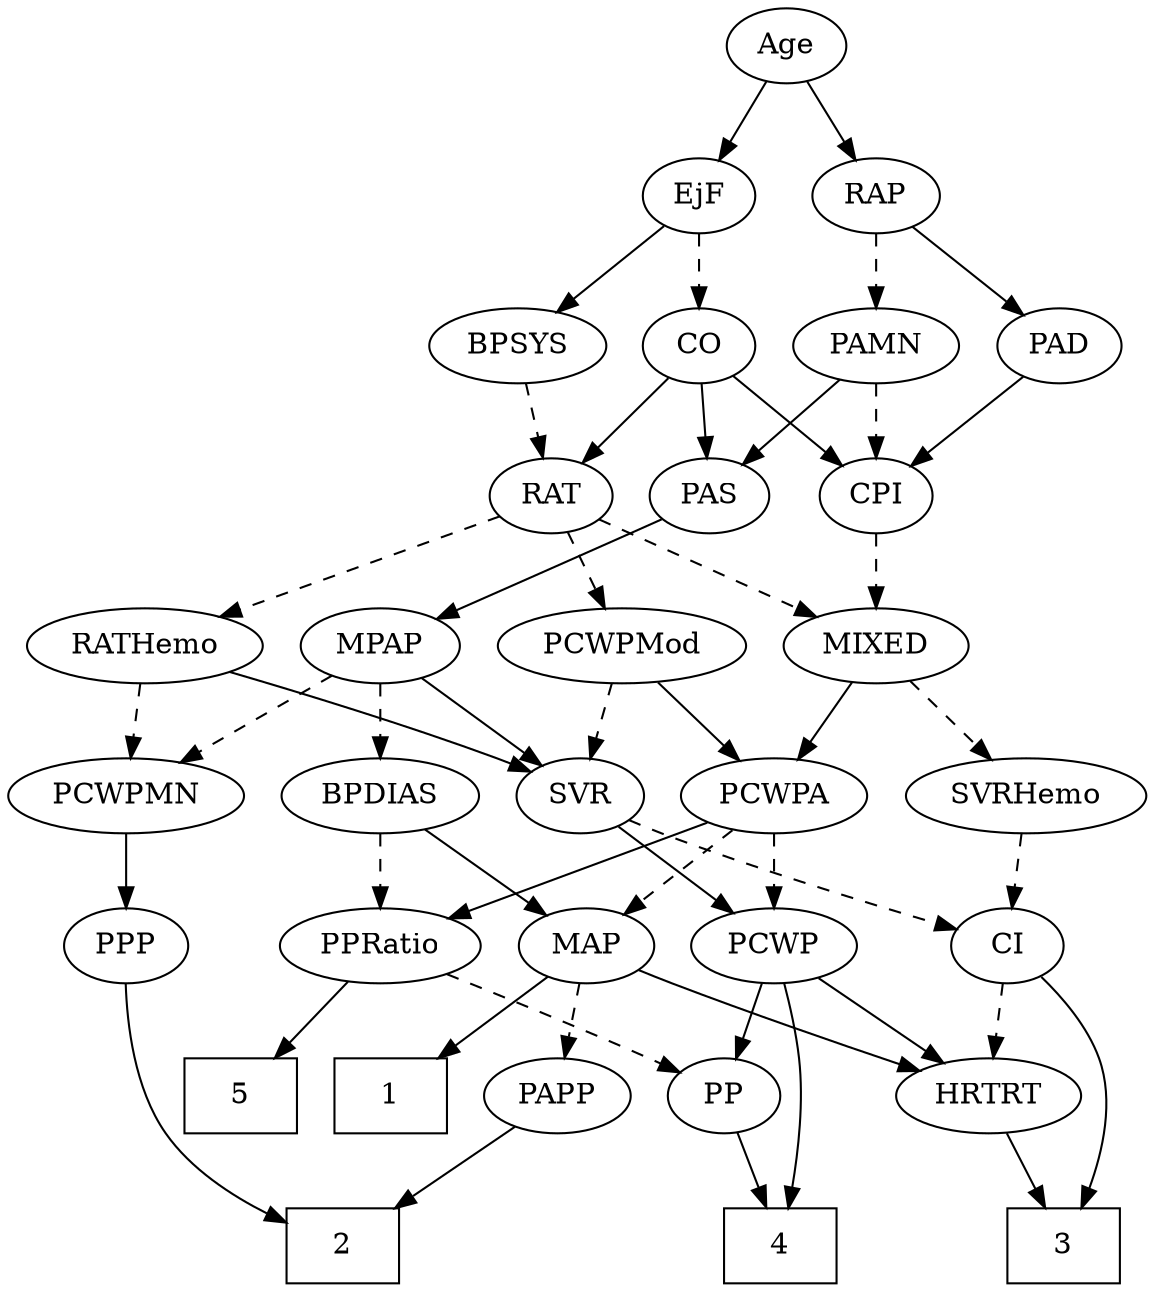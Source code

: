 strict digraph {
	graph [bb="0,0,496.09,612"];
	node [label="\N"];
	1	[height=0.5,
		pos="334.05,90",
		shape=box,
		width=0.75];
	2	[height=0.5,
		pos="441.05,18",
		shape=box,
		width=0.75];
	3	[height=0.5,
		pos="49.046,18",
		shape=box,
		width=0.75];
	4	[height=0.5,
		pos="153.05,18",
		shape=box,
		width=0.75];
	5	[height=0.5,
		pos="262.05,90",
		shape=box,
		width=0.75];
	Age	[height=0.5,
		pos="161.05,594",
		width=0.75];
	EjF	[height=0.5,
		pos="202.05,522",
		width=0.75];
	Age -> EjF	[pos="e,192.59,539.15 170.55,576.76 175.57,568.19 181.84,557.49 187.46,547.9",
		style=solid];
	RAP	[height=0.5,
		pos="121.05,522",
		width=0.77632];
	Age -> RAP	[pos="e,130.27,539.15 151.77,576.76 146.87,568.19 140.76,557.49 135.27,547.9",
		style=solid];
	BPSYS	[height=0.5,
		pos="285.05,450",
		width=1.0471];
	EjF -> BPSYS	[pos="e,267.24,466.01 218.44,507.17 230.1,497.34 246,483.93 259.33,472.69",
		style=solid];
	CO	[height=0.5,
		pos="202.05,450",
		width=0.75];
	EjF -> CO	[pos="e,202.05,468.1 202.05,503.7 202.05,495.98 202.05,486.71 202.05,478.11",
		style=dashed];
	PAD	[height=0.5,
		pos="38.046,450",
		width=0.79437];
	RAP -> PAD	[pos="e,54.41,464.8 104.65,507.17 92.597,497.01 76.024,483.03 62.426,471.56",
		style=solid];
	PAMN	[height=0.5,
		pos="121.05,450",
		width=1.011];
	RAP -> PAMN	[pos="e,121.05,468.1 121.05,503.7 121.05,495.98 121.05,486.71 121.05,478.11",
		style=dashed];
	MIXED	[height=0.5,
		pos="121.05,306",
		width=1.1193];
	PCWPA	[height=0.5,
		pos="234.05,234",
		width=1.1555];
	MIXED -> PCWPA	[pos="e,211.1,249.21 143.64,291 160.54,280.53 183.87,266.08 202.6,254.48",
		style=solid];
	SVRHemo	[height=0.5,
		pos="50.046,234",
		width=1.3902];
	MIXED -> SVRHemo	[pos="e,66.586,251.31 104.93,289.12 95.716,280.03 83.982,268.46 73.73,258.35",
		style=dashed];
	MPAP	[height=0.5,
		pos="336.05,306",
		width=0.97491];
	SVR	[height=0.5,
		pos="146.05,234",
		width=0.77632];
	MPAP -> SVR	[pos="e,167.78,245.48 309.13,294.36 303.51,292.2 297.6,289.99 292.05,288 244.01,270.8 230.52,270.68 183.05,252 181.17,251.26 179.25,250.48 \
177.33,249.67",
		style=solid];
	PCWPMN	[height=0.5,
		pos="446.05,234",
		width=1.3902];
	MPAP -> PCWPMN	[pos="e,422.62,249.91 357.25,291.5 373.35,281.26 395.75,267.01 414.02,255.38",
		style=dashed];
	BPDIAS	[height=0.5,
		pos="336.05,234",
		width=1.1735];
	MPAP -> BPDIAS	[pos="e,336.05,252.1 336.05,287.7 336.05,279.98 336.05,270.71 336.05,262.11",
		style=dashed];
	RAT	[height=0.5,
		pos="269.05,378",
		width=0.75827];
	BPSYS -> RAT	[pos="e,272.99,396.28 281.17,432.05 279.39,424.26 277.23,414.82 275.24,406.08",
		style=dashed];
	CPI	[height=0.5,
		pos="121.05,378",
		width=0.75];
	PAD -> CPI	[pos="e,104.96,392.56 54.444,435.17 66.686,424.85 83.598,410.58 97.316,399.01",
		style=solid];
	PAS	[height=0.5,
		pos="197.05,378",
		width=0.75];
	CO -> PAS	[pos="e,198.27,396.1 200.81,431.7 200.26,423.98 199.6,414.71 198.98,406.11",
		style=solid];
	CO -> CPI	[pos="e,137.02,392.8 186.04,435.17 174.28,425.01 158.11,411.03 144.84,399.56",
		style=solid];
	CO -> RAT	[pos="e,254.72,393.97 215.93,434.5 225.06,424.96 237.19,412.28 247.55,401.46",
		style=solid];
	PAS -> MPAP	[pos="e,311.82,319.2 217.86,366.52 240.25,355.24 276.2,337.14 302.57,323.86",
		style=solid];
	PAMN -> PAS	[pos="e,181.88,392.97 137.54,433.81 148.35,423.85 162.63,410.7 174.49,399.77",
		style=solid];
	PAMN -> CPI	[pos="e,121.05,396.1 121.05,431.7 121.05,423.98 121.05,414.71 121.05,406.11",
		style=dashed];
	RATHemo	[height=0.5,
		pos="438.05,306",
		width=1.3721];
	RATHemo -> SVR	[pos="e,167.21,245.82 401.69,293.71 394.55,291.68 387.09,289.67 380.05,288 293.44,267.45 267.92,278.79 183.05,252 180.91,251.33 178.74,\
250.56 176.56,249.73",
		style=solid];
	RATHemo -> PCWPMN	[pos="e,444.09,252.1 440.02,287.7 440.9,279.98 441.96,270.71 442.95,262.11",
		style=dashed];
	CPI -> MIXED	[pos="e,121.05,324.1 121.05,359.7 121.05,351.98 121.05,342.71 121.05,334.11",
		style=dashed];
	RAT -> MIXED	[pos="e,147.6,319.56 247.53,366.82 223.76,355.58 185.1,337.3 156.77,323.9",
		style=dashed];
	RAT -> RATHemo	[pos="e,406.58,320.03 291.49,367.7 318.37,356.57 363.94,337.69 397.14,323.94",
		style=dashed];
	PCWPMod	[height=0.5,
		pos="231.05,306",
		width=1.4443];
	RAT -> PCWPMod	[pos="e,240.34,324.12 260.23,360.76 255.76,352.53 250.22,342.32 245.17,333.02",
		style=dashed];
	PCWP	[height=0.5,
		pos="146.05,162",
		width=0.97491];
	SVR -> PCWP	[pos="e,146.05,180.1 146.05,215.7 146.05,207.98 146.05,198.71 146.05,190.11",
		style=solid];
	CI	[height=0.5,
		pos="58.046,162",
		width=0.75];
	SVR -> CI	[pos="e,74.662,176.22 129.08,219.5 115.97,209.08 97.631,194.49 82.872,182.75",
		style=dashed];
	PCWPMod -> SVR	[pos="e,162.68,248.7 211.76,289.12 199.51,279.03 183.55,265.88 170.42,255.07",
		style=dashed];
	PCWPMod -> PCWPA	[pos="e,233.31,252.1 231.79,287.7 232.12,279.98 232.52,270.71 232.88,262.11",
		style=solid];
	MAP	[height=0.5,
		pos="334.05,162",
		width=0.84854];
	PCWPA -> MAP	[pos="e,314.9,176.4 255.25,218.15 270.15,207.73 290.23,193.67 306.38,182.36",
		style=dashed];
	PPRatio	[height=0.5,
		pos="242.05,162",
		width=1.1013];
	PCWPA -> PPRatio	[pos="e,240.09,180.1 236.02,215.7 236.9,207.98 237.96,198.71 238.95,190.11",
		style=solid];
	PCWPA -> PCWP	[pos="e,164.2,177.44 214.95,217.81 202.48,207.89 186.02,194.8 172.32,183.9",
		style=dashed];
	PPP	[height=0.5,
		pos="459.05,162",
		width=0.75];
	PCWPMN -> PPP	[pos="e,455.87,180.1 449.26,215.7 450.69,207.98 452.41,198.71 454.01,190.11",
		style=solid];
	SVRHemo -> CI	[pos="e,56.091,180.1 52.023,215.7 52.905,207.98 53.964,198.71 54.947,190.11",
		style=dashed];
	BPDIAS -> MAP	[pos="e,334.53,180.1 335.55,215.7 335.33,207.98 335.07,198.71 334.82,190.11",
		style=solid];
	BPDIAS -> PPRatio	[pos="e,261.76,177.68 315.65,217.81 302.29,207.86 284.65,194.73 269.99,183.81",
		style=dashed];
	MAP -> 1	[pos="e,334.05,108.1 334.05,143.7 334.05,135.98 334.05,126.71 334.05,118.11",
		style=solid];
	PAPP	[height=0.5,
		pos="411.05,90",
		width=0.88464];
	MAP -> PAPP	[pos="e,394.85,105.73 350,146.5 360.77,136.71 375.17,123.61 387.28,112.6",
		style=dashed];
	HRTRT	[height=0.5,
		pos="67.046,90",
		width=1.1013];
	MAP -> HRTRT	[pos="e,103.17,97.875 309.71,150.67 303.67,148.31 297.17,145.92 291.05,144 230.44,124.96 158.72,109.13 113.06,99.862",
		style=solid];
	PP	[height=0.5,
		pos="190.05,90",
		width=0.75];
	PP -> 4	[pos="e,162.1,36.124 181.46,72.765 177.11,64.525 171.71,54.317 166.8,45.016",
		style=solid];
	PPP -> 2	[pos="e,445.16,36.089 458.34,143.87 457.45,125.89 455.59,96.857 452.05,72 450.83,63.496 449.08,54.308 447.34,46.008",
		style=solid];
	PPRatio -> 5	[pos="e,257.11,108.28 246.89,144.05 249.11,136.26 251.81,126.82 254.31,118.08",
		style=solid];
	PPRatio -> PP	[pos="e,201.68,106.67 229.99,144.76 223.39,135.89 215.11,124.74 207.79,114.89",
		style=dashed];
	PCWP -> 4	[pos="e,152.2,36.189 146.89,143.87 148.08,119.67 150.27,75.211 151.7,46.393",
		style=solid];
	PCWP -> PP	[pos="e,179.9,107.15 156.25,144.76 161.64,136.19 168.36,125.49 174.39,115.9",
		style=solid];
	PCWP -> HRTRT	[pos="e,84.321,106.31 129.29,146.15 118.44,136.54 104.12,123.85 91.95,113.07",
		style=solid];
	CI -> 3	[pos="e,35.9,36.092 43.201,146.78 34.004,136.89 23.026,122.87 18.046,108 12.963,92.829 13.861,87.443 18.046,72 20.625,62.48 25.39,52.917 \
30.424,44.587",
		style=solid];
	CI -> HRTRT	[pos="e,64.824,108.28 60.224,144.05 61.215,136.35 62.414,127.03 63.527,118.36",
		style=dashed];
	PAPP -> 2	[pos="e,433.57,36.447 418.16,72.411 421.57,64.454 425.74,54.722 429.58,45.756",
		style=solid];
	HRTRT -> 3	[pos="e,53.488,36.275 62.688,72.055 60.684,64.261 58.257,54.822 56.009,46.079",
		style=solid];
}
